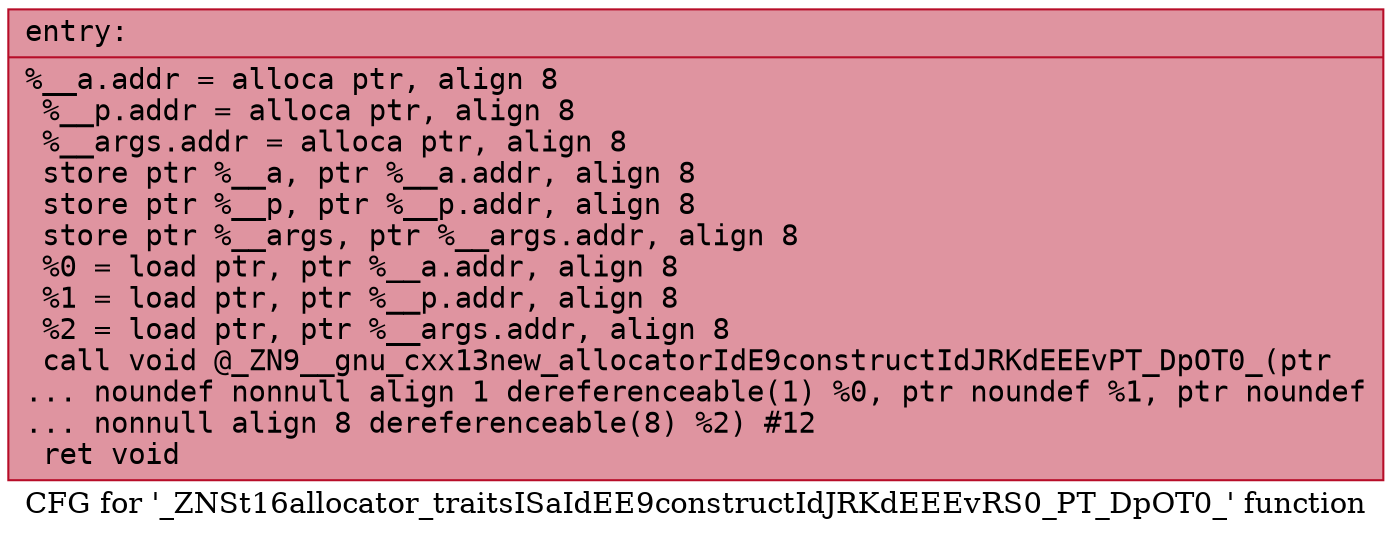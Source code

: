 digraph "CFG for '_ZNSt16allocator_traitsISaIdEE9constructIdJRKdEEEvRS0_PT_DpOT0_' function" {
	label="CFG for '_ZNSt16allocator_traitsISaIdEE9constructIdJRKdEEEvRS0_PT_DpOT0_' function";

	Node0x55e722d99c40 [shape=record,color="#b70d28ff", style=filled, fillcolor="#b70d2870" fontname="Courier",label="{entry:\l|  %__a.addr = alloca ptr, align 8\l  %__p.addr = alloca ptr, align 8\l  %__args.addr = alloca ptr, align 8\l  store ptr %__a, ptr %__a.addr, align 8\l  store ptr %__p, ptr %__p.addr, align 8\l  store ptr %__args, ptr %__args.addr, align 8\l  %0 = load ptr, ptr %__a.addr, align 8\l  %1 = load ptr, ptr %__p.addr, align 8\l  %2 = load ptr, ptr %__args.addr, align 8\l  call void @_ZN9__gnu_cxx13new_allocatorIdE9constructIdJRKdEEEvPT_DpOT0_(ptr\l... noundef nonnull align 1 dereferenceable(1) %0, ptr noundef %1, ptr noundef\l... nonnull align 8 dereferenceable(8) %2) #12\l  ret void\l}"];
}
